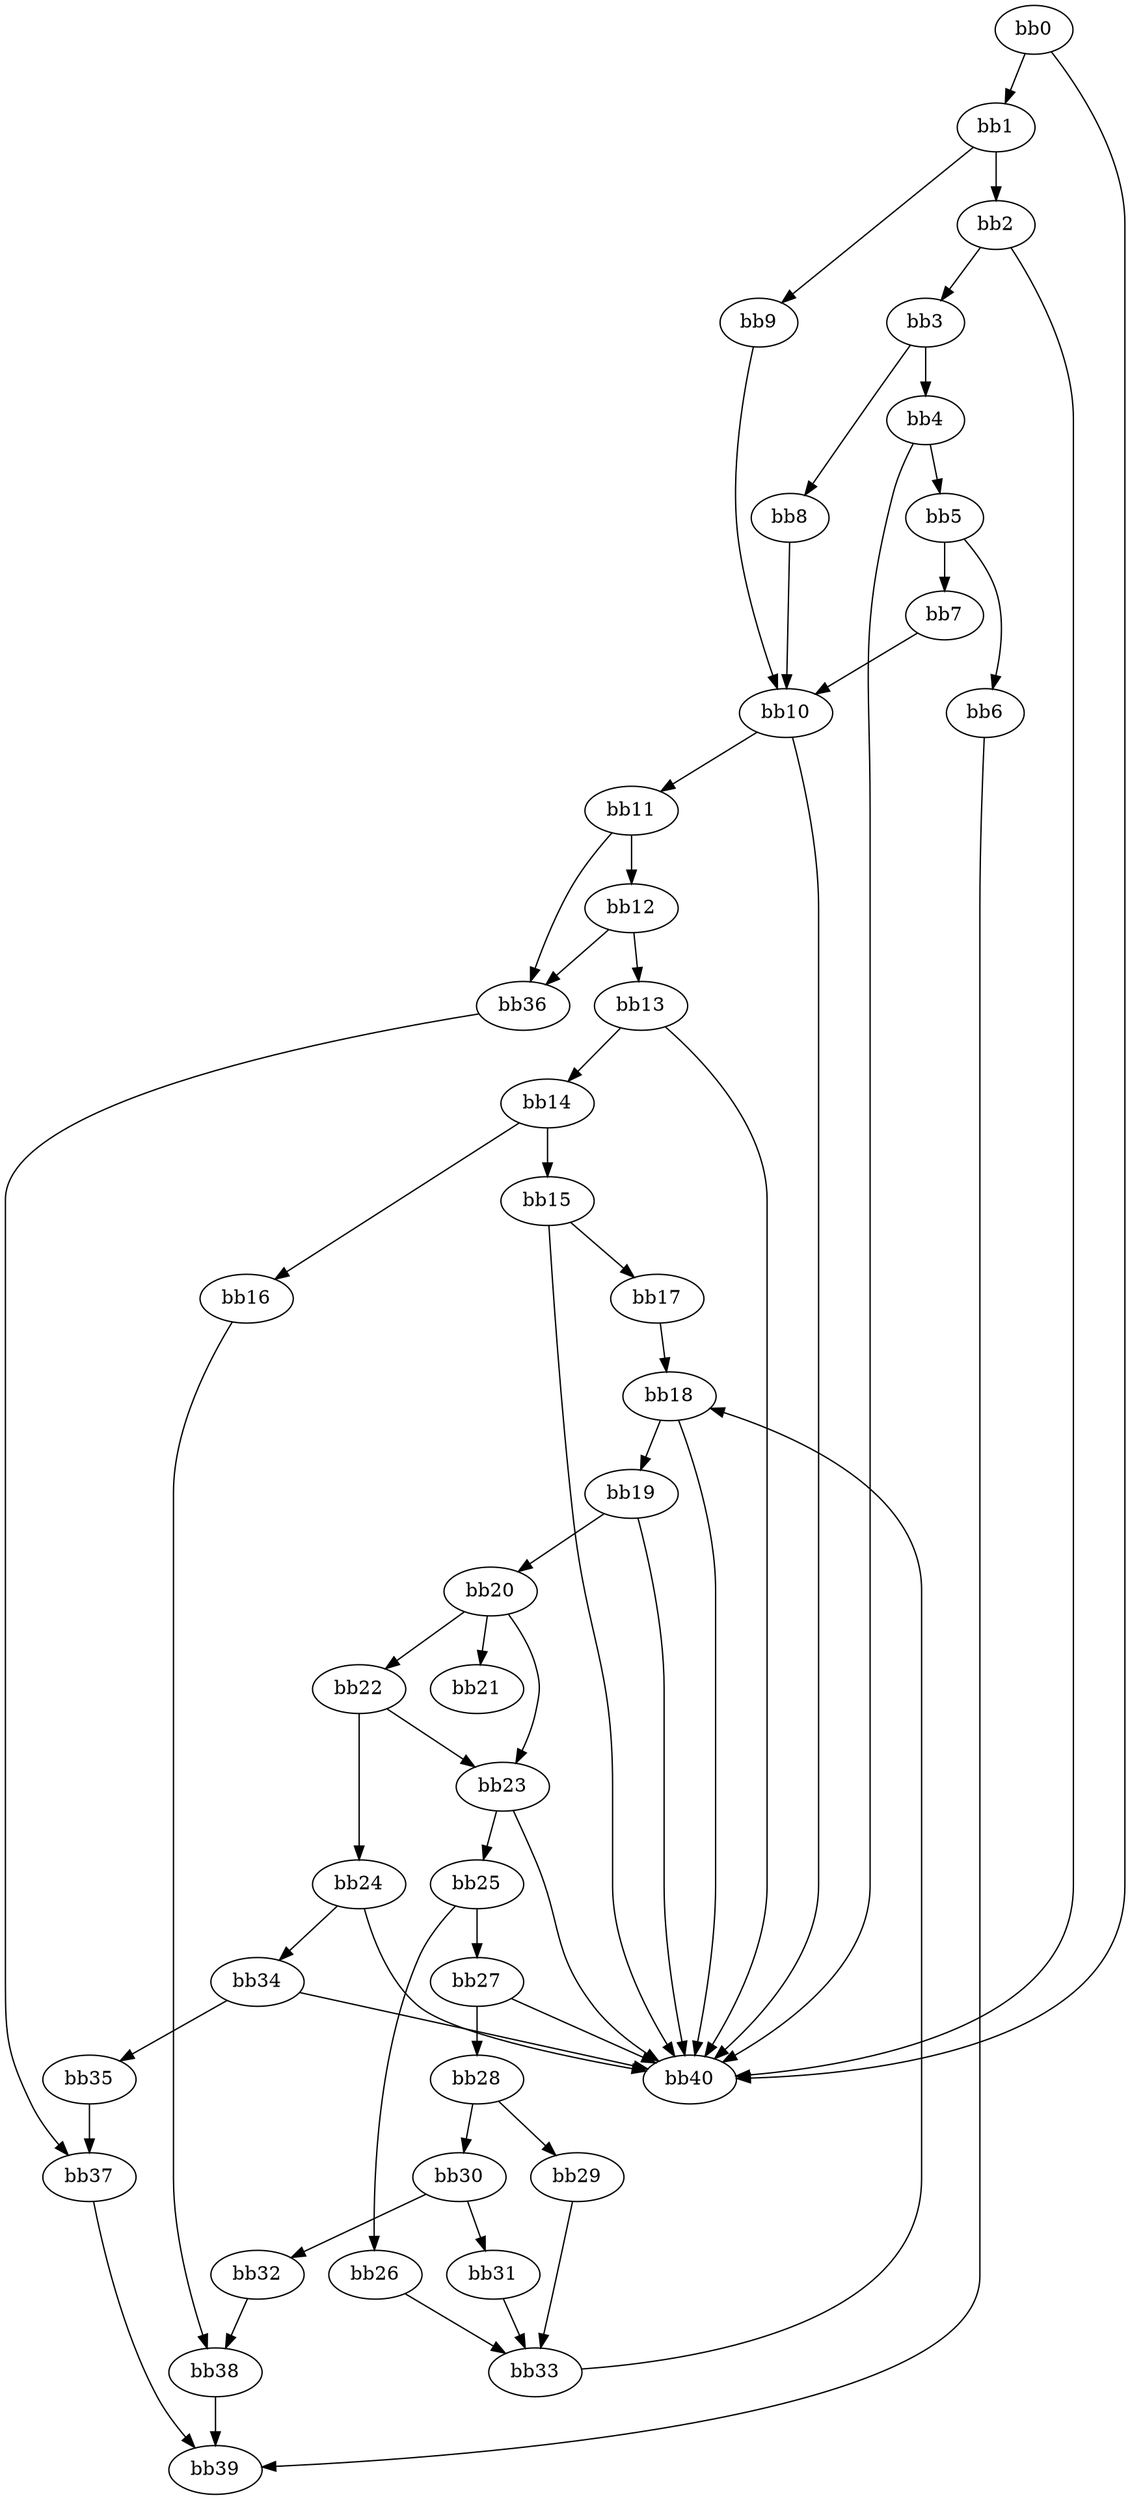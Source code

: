 digraph {
    0 [ label = "bb0\l" ]
    1 [ label = "bb1\l" ]
    2 [ label = "bb2\l" ]
    3 [ label = "bb3\l" ]
    4 [ label = "bb4\l" ]
    5 [ label = "bb5\l" ]
    6 [ label = "bb6\l" ]
    7 [ label = "bb7\l" ]
    8 [ label = "bb8\l" ]
    9 [ label = "bb9\l" ]
    10 [ label = "bb10\l" ]
    11 [ label = "bb11\l" ]
    12 [ label = "bb12\l" ]
    13 [ label = "bb13\l" ]
    14 [ label = "bb14\l" ]
    15 [ label = "bb15\l" ]
    16 [ label = "bb16\l" ]
    17 [ label = "bb17\l" ]
    18 [ label = "bb18\l" ]
    19 [ label = "bb19\l" ]
    20 [ label = "bb20\l" ]
    21 [ label = "bb21\l" ]
    22 [ label = "bb22\l" ]
    23 [ label = "bb23\l" ]
    24 [ label = "bb24\l" ]
    25 [ label = "bb25\l" ]
    26 [ label = "bb26\l" ]
    27 [ label = "bb27\l" ]
    28 [ label = "bb28\l" ]
    29 [ label = "bb29\l" ]
    30 [ label = "bb30\l" ]
    31 [ label = "bb31\l" ]
    32 [ label = "bb32\l" ]
    33 [ label = "bb33\l" ]
    34 [ label = "bb34\l" ]
    35 [ label = "bb35\l" ]
    36 [ label = "bb36\l" ]
    37 [ label = "bb37\l" ]
    38 [ label = "bb38\l" ]
    39 [ label = "bb39\l" ]
    40 [ label = "bb40\l" ]
    0 -> 1 [ ]
    0 -> 40 [ ]
    1 -> 2 [ ]
    1 -> 9 [ ]
    2 -> 3 [ ]
    2 -> 40 [ ]
    3 -> 4 [ ]
    3 -> 8 [ ]
    4 -> 5 [ ]
    4 -> 40 [ ]
    5 -> 6 [ ]
    5 -> 7 [ ]
    6 -> 39 [ ]
    7 -> 10 [ ]
    8 -> 10 [ ]
    9 -> 10 [ ]
    10 -> 11 [ ]
    10 -> 40 [ ]
    11 -> 12 [ ]
    11 -> 36 [ ]
    12 -> 13 [ ]
    12 -> 36 [ ]
    13 -> 14 [ ]
    13 -> 40 [ ]
    14 -> 15 [ ]
    14 -> 16 [ ]
    15 -> 17 [ ]
    15 -> 40 [ ]
    16 -> 38 [ ]
    17 -> 18 [ ]
    18 -> 19 [ ]
    18 -> 40 [ ]
    19 -> 20 [ ]
    19 -> 40 [ ]
    20 -> 21 [ ]
    20 -> 22 [ ]
    20 -> 23 [ ]
    22 -> 23 [ ]
    22 -> 24 [ ]
    23 -> 25 [ ]
    23 -> 40 [ ]
    24 -> 34 [ ]
    24 -> 40 [ ]
    25 -> 26 [ ]
    25 -> 27 [ ]
    26 -> 33 [ ]
    27 -> 28 [ ]
    27 -> 40 [ ]
    28 -> 29 [ ]
    28 -> 30 [ ]
    29 -> 33 [ ]
    30 -> 31 [ ]
    30 -> 32 [ ]
    31 -> 33 [ ]
    32 -> 38 [ ]
    33 -> 18 [ ]
    34 -> 35 [ ]
    34 -> 40 [ ]
    35 -> 37 [ ]
    36 -> 37 [ ]
    37 -> 39 [ ]
    38 -> 39 [ ]
}

